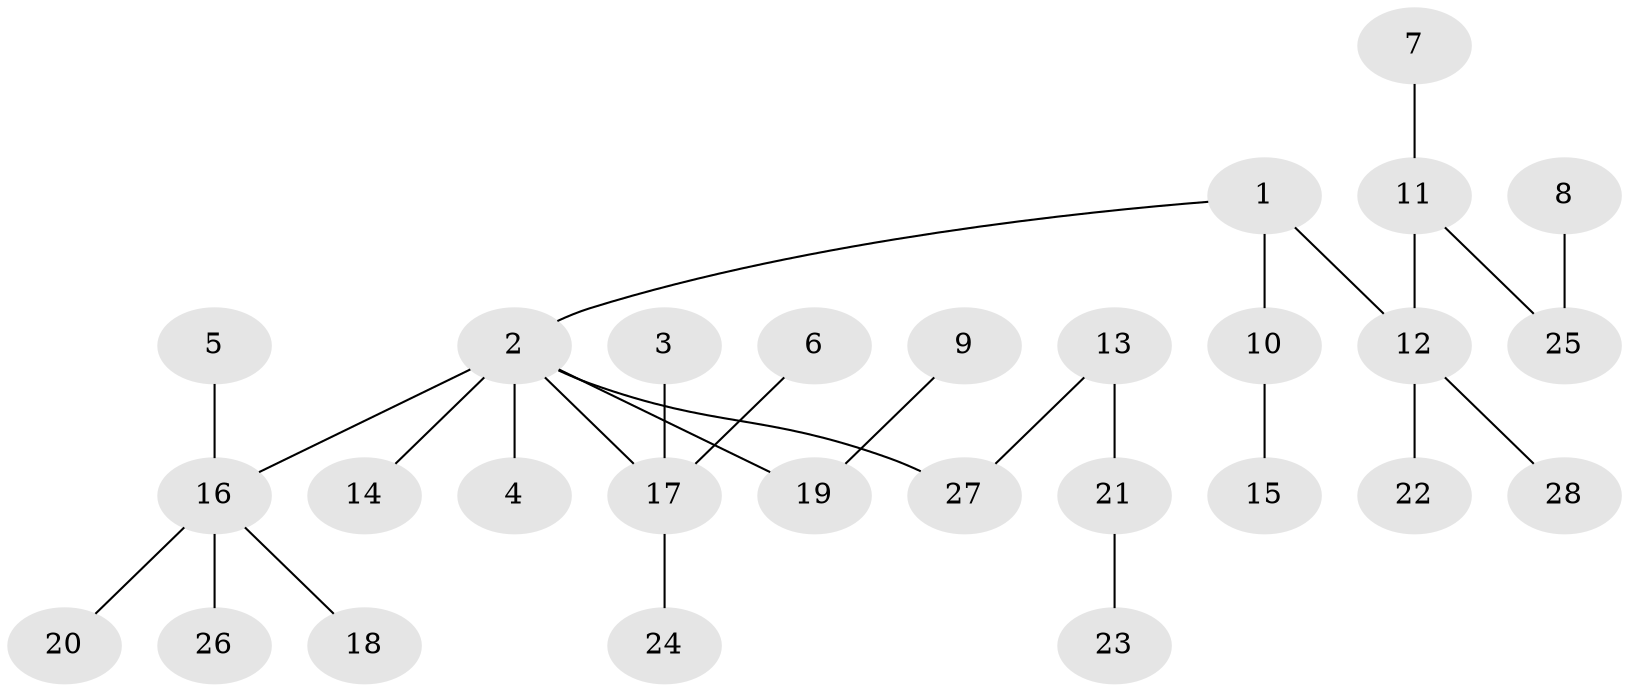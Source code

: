 // original degree distribution, {5: 0.03571428571428571, 3: 0.125, 4: 0.125, 2: 0.19642857142857142, 1: 0.5178571428571429}
// Generated by graph-tools (version 1.1) at 2025/50/03/09/25 03:50:26]
// undirected, 28 vertices, 27 edges
graph export_dot {
graph [start="1"]
  node [color=gray90,style=filled];
  1;
  2;
  3;
  4;
  5;
  6;
  7;
  8;
  9;
  10;
  11;
  12;
  13;
  14;
  15;
  16;
  17;
  18;
  19;
  20;
  21;
  22;
  23;
  24;
  25;
  26;
  27;
  28;
  1 -- 2 [weight=1.0];
  1 -- 10 [weight=1.0];
  1 -- 12 [weight=1.0];
  2 -- 4 [weight=1.0];
  2 -- 14 [weight=1.0];
  2 -- 16 [weight=1.0];
  2 -- 17 [weight=1.0];
  2 -- 19 [weight=1.0];
  2 -- 27 [weight=1.0];
  3 -- 17 [weight=1.0];
  5 -- 16 [weight=1.0];
  6 -- 17 [weight=1.0];
  7 -- 11 [weight=1.0];
  8 -- 25 [weight=1.0];
  9 -- 19 [weight=1.0];
  10 -- 15 [weight=1.0];
  11 -- 12 [weight=1.0];
  11 -- 25 [weight=1.0];
  12 -- 22 [weight=1.0];
  12 -- 28 [weight=1.0];
  13 -- 21 [weight=1.0];
  13 -- 27 [weight=1.0];
  16 -- 18 [weight=1.0];
  16 -- 20 [weight=1.0];
  16 -- 26 [weight=1.0];
  17 -- 24 [weight=1.0];
  21 -- 23 [weight=1.0];
}
